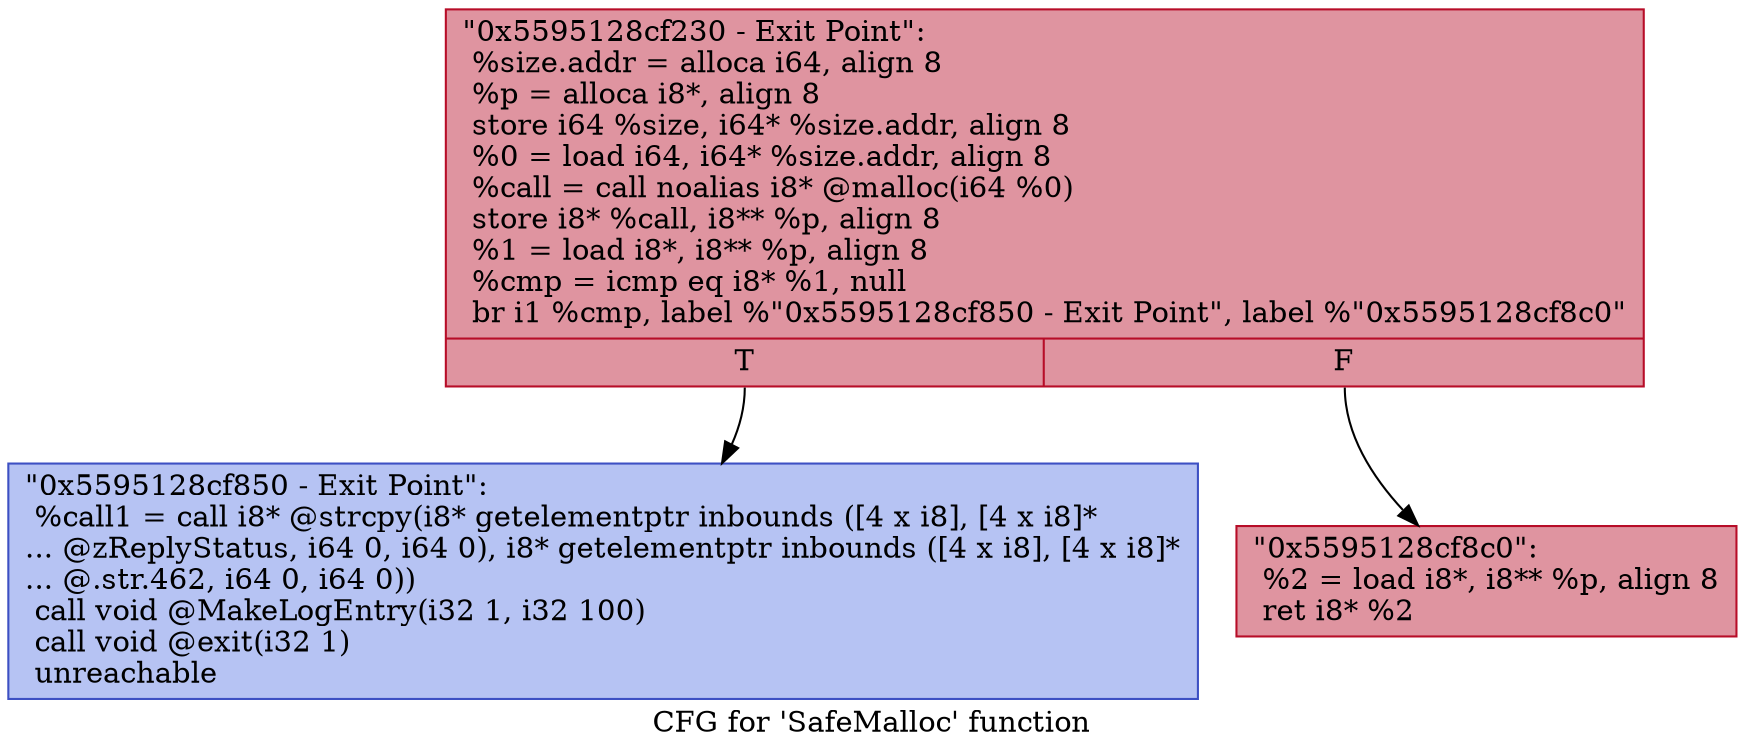 digraph "CFG for 'SafeMalloc' function" {
	label="CFG for 'SafeMalloc' function";

	Node0x5595128cf230 [shape=record,color="#b70d28ff", style=filled, fillcolor="#b70d2870",label="{\"0x5595128cf230 - Exit Point\":\l  %size.addr = alloca i64, align 8\l  %p = alloca i8*, align 8\l  store i64 %size, i64* %size.addr, align 8\l  %0 = load i64, i64* %size.addr, align 8\l  %call = call noalias i8* @malloc(i64 %0)\l  store i8* %call, i8** %p, align 8\l  %1 = load i8*, i8** %p, align 8\l  %cmp = icmp eq i8* %1, null\l  br i1 %cmp, label %\"0x5595128cf850 - Exit Point\", label %\"0x5595128cf8c0\"\l|{<s0>T|<s1>F}}"];
	Node0x5595128cf230:s0 -> Node0x5595128cf850;
	Node0x5595128cf230:s1 -> Node0x5595128cf8c0;
	Node0x5595128cf850 [shape=record,color="#3d50c3ff", style=filled, fillcolor="#5977e370",label="{\"0x5595128cf850 - Exit Point\":                    \l  %call1 = call i8* @strcpy(i8* getelementptr inbounds ([4 x i8], [4 x i8]*\l... @zReplyStatus, i64 0, i64 0), i8* getelementptr inbounds ([4 x i8], [4 x i8]*\l... @.str.462, i64 0, i64 0))\l  call void @MakeLogEntry(i32 1, i32 100)\l  call void @exit(i32 1)\l  unreachable\l}"];
	Node0x5595128cf8c0 [shape=record,color="#b70d28ff", style=filled, fillcolor="#b70d2870",label="{\"0x5595128cf8c0\":                                 \l  %2 = load i8*, i8** %p, align 8\l  ret i8* %2\l}"];
}
